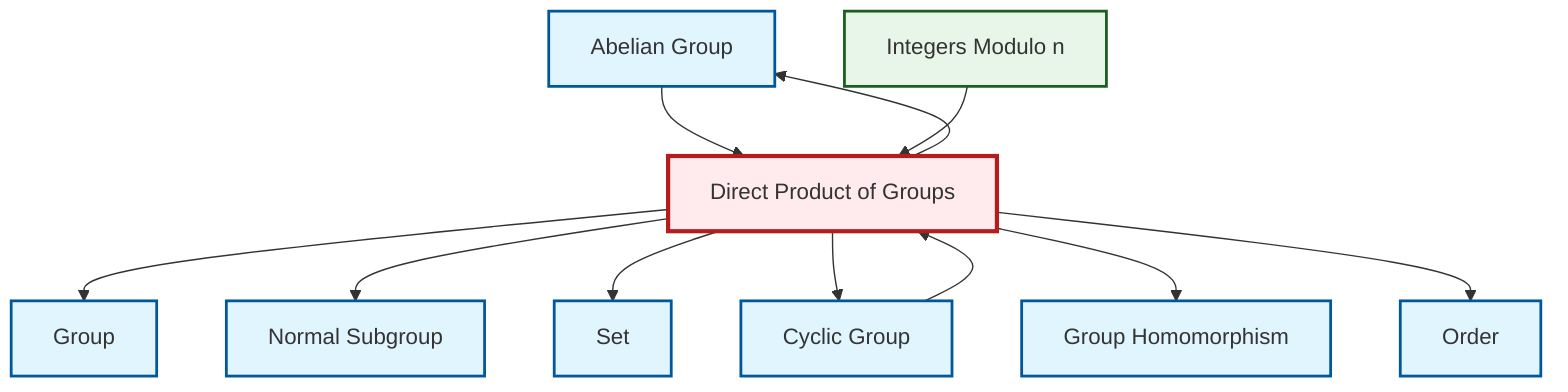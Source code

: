 graph TD
    classDef definition fill:#e1f5fe,stroke:#01579b,stroke-width:2px
    classDef theorem fill:#f3e5f5,stroke:#4a148c,stroke-width:2px
    classDef axiom fill:#fff3e0,stroke:#e65100,stroke-width:2px
    classDef example fill:#e8f5e9,stroke:#1b5e20,stroke-width:2px
    classDef current fill:#ffebee,stroke:#b71c1c,stroke-width:3px
    def-order["Order"]:::definition
    def-abelian-group["Abelian Group"]:::definition
    def-normal-subgroup["Normal Subgroup"]:::definition
    def-homomorphism["Group Homomorphism"]:::definition
    def-set["Set"]:::definition
    ex-quotient-integers-mod-n["Integers Modulo n"]:::example
    def-cyclic-group["Cyclic Group"]:::definition
    def-direct-product["Direct Product of Groups"]:::definition
    def-group["Group"]:::definition
    def-direct-product --> def-group
    def-abelian-group --> def-direct-product
    def-direct-product --> def-normal-subgroup
    def-direct-product --> def-set
    def-cyclic-group --> def-direct-product
    def-direct-product --> def-cyclic-group
    def-direct-product --> def-homomorphism
    ex-quotient-integers-mod-n --> def-direct-product
    def-direct-product --> def-order
    def-direct-product --> def-abelian-group
    class def-direct-product current